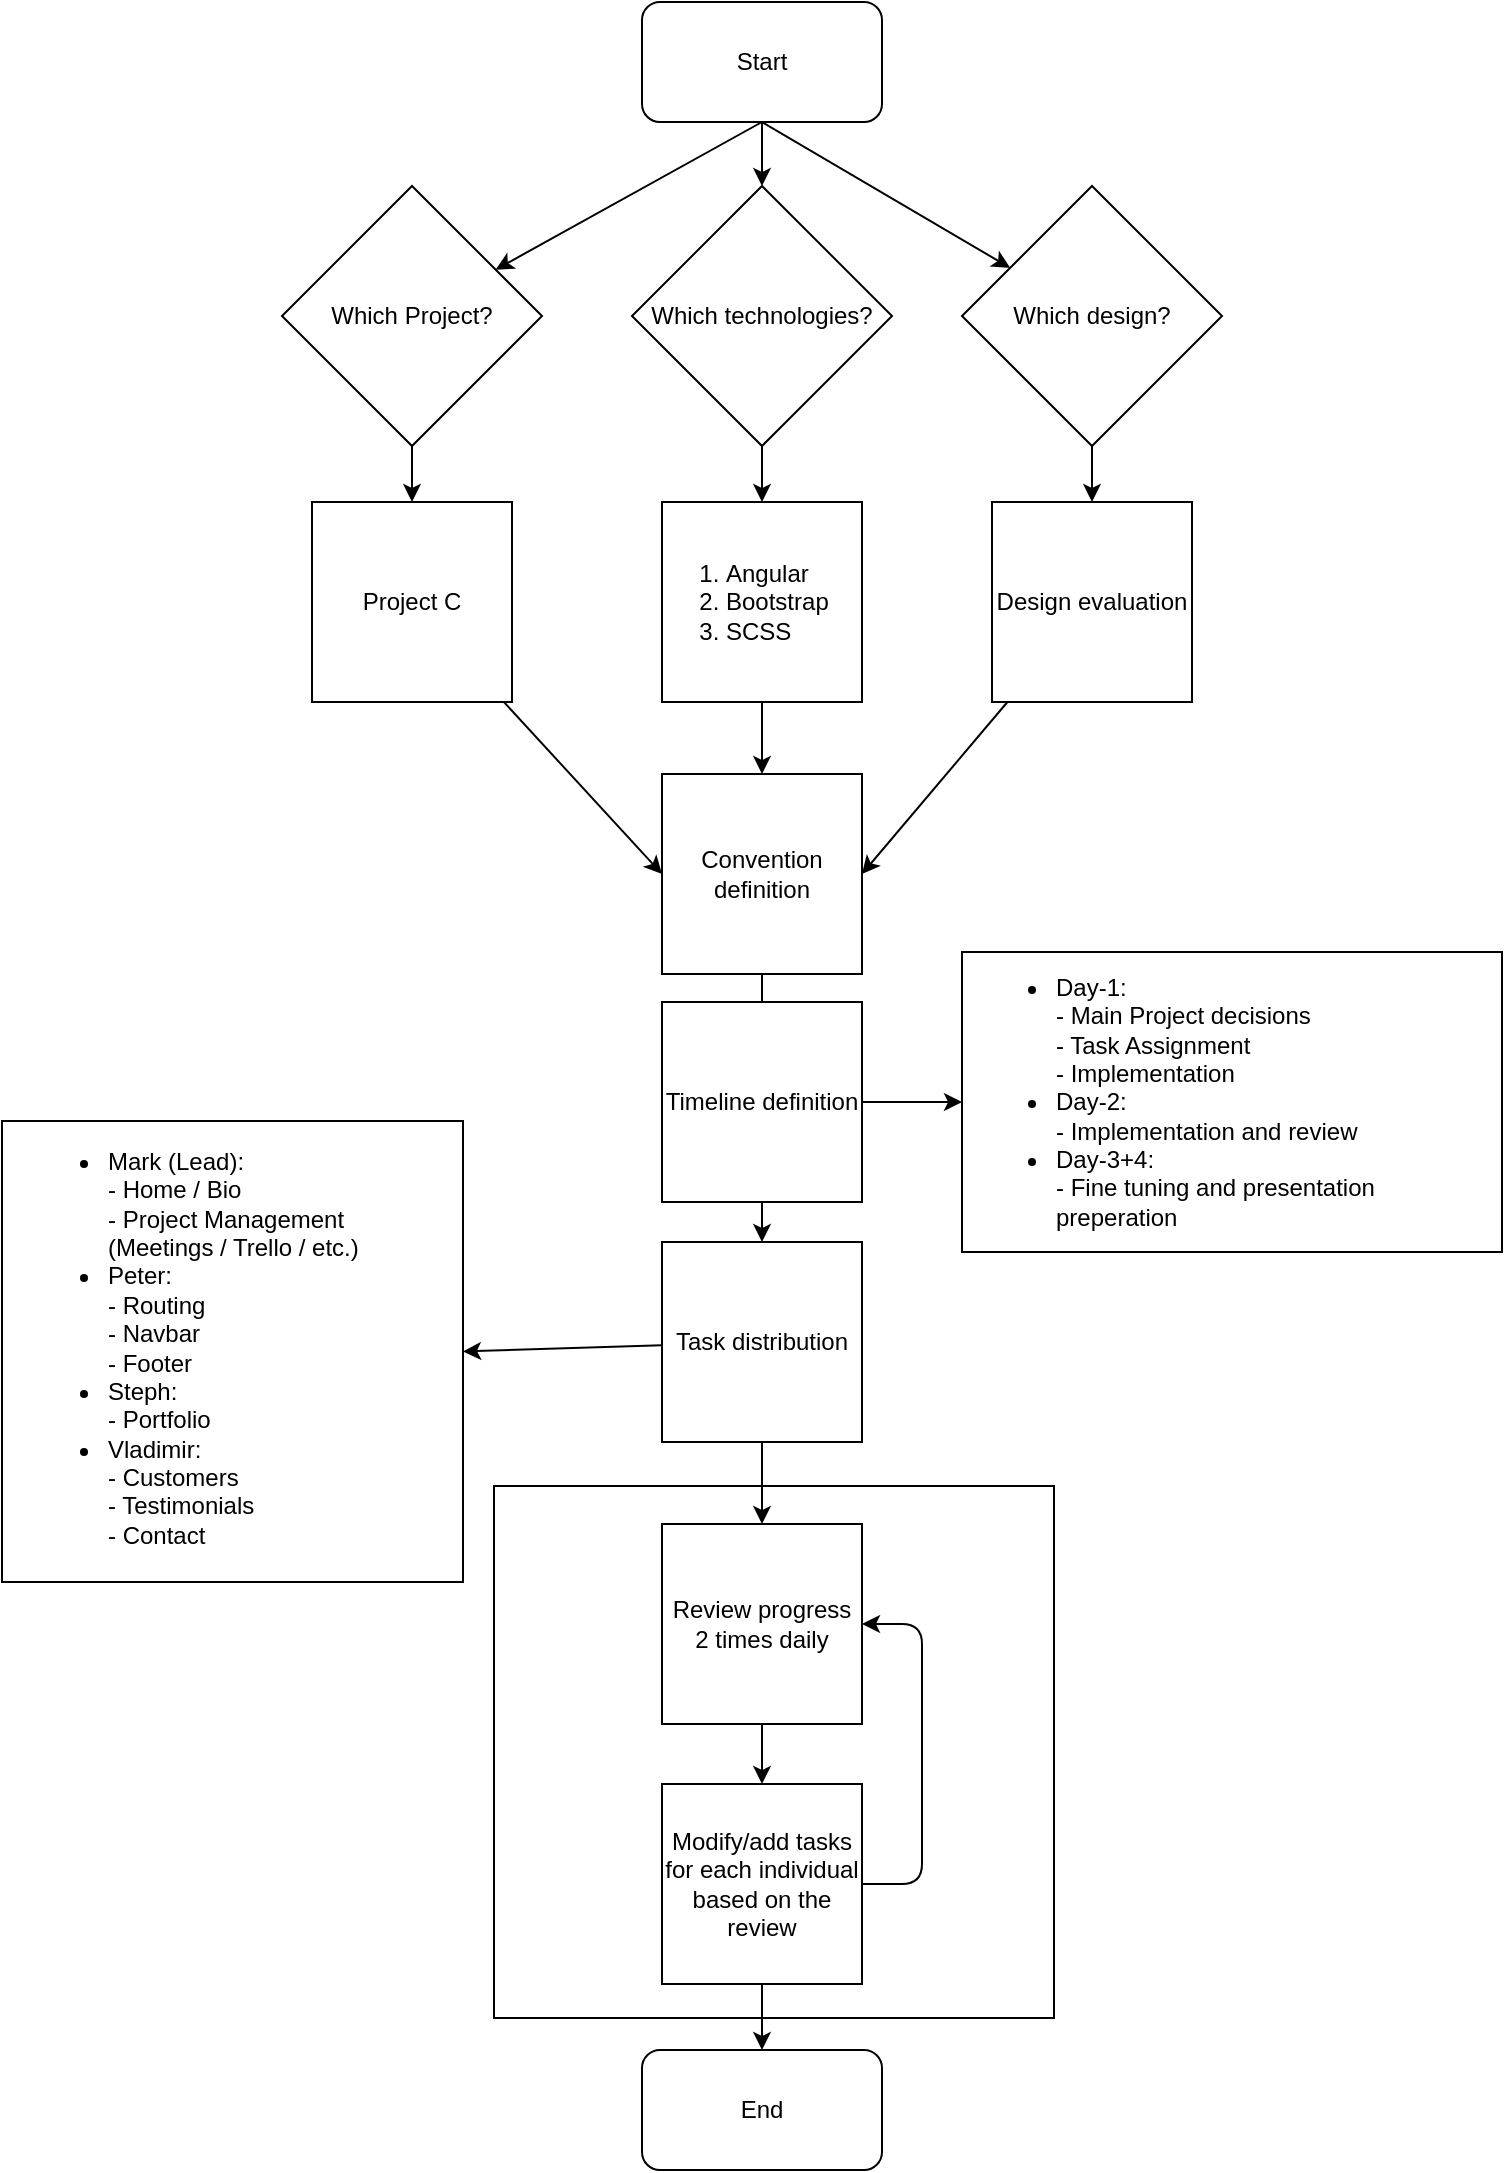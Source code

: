 <mxfile>
    <diagram id="D02AiOV8jgz7fL5ImA_2" name="Project-Flow">
        <mxGraphModel dx="981" dy="1350" grid="1" gridSize="10" guides="1" tooltips="1" connect="1" arrows="1" fold="1" page="1" pageScale="1" pageWidth="850" pageHeight="1100" math="0" shadow="0">
            <root>
                <mxCell id="0"/>
                <mxCell id="1" parent="0"/>
                <mxCell id="66" value="" style="rounded=0;whiteSpace=wrap;html=1;" parent="1" vertex="1">
                    <mxGeometry x="316" y="752" width="280" height="266" as="geometry"/>
                </mxCell>
                <mxCell id="47" style="edgeStyle=none;html=1;" parent="1" source="4" target="46" edge="1">
                    <mxGeometry relative="1" as="geometry"/>
                </mxCell>
                <mxCell id="4" value="Which technologies?" style="rhombus;whiteSpace=wrap;html=1;" parent="1" vertex="1">
                    <mxGeometry x="385" y="102" width="130" height="130" as="geometry"/>
                </mxCell>
                <mxCell id="45" style="edgeStyle=none;html=1;" parent="1" source="5" target="44" edge="1">
                    <mxGeometry relative="1" as="geometry"/>
                </mxCell>
                <mxCell id="5" value="Which Project?" style="rhombus;whiteSpace=wrap;html=1;" parent="1" vertex="1">
                    <mxGeometry x="210" y="102" width="130" height="130" as="geometry"/>
                </mxCell>
                <mxCell id="61" style="edgeStyle=none;html=1;" parent="1" edge="1">
                    <mxGeometry relative="1" as="geometry">
                        <mxPoint x="450" y="731" as="sourcePoint"/>
                        <mxPoint x="450" y="731" as="targetPoint"/>
                    </mxGeometry>
                </mxCell>
                <mxCell id="69" style="edgeStyle=none;html=1;entryX=0.5;entryY=0;entryDx=0;entryDy=0;" parent="1" target="59" edge="1">
                    <mxGeometry relative="1" as="geometry">
                        <mxPoint x="450" y="721" as="sourcePoint"/>
                    </mxGeometry>
                </mxCell>
                <mxCell id="94" style="edgeStyle=none;html=1;entryX=1;entryY=0.5;entryDx=0;entryDy=0;" parent="1" source="6" target="83" edge="1">
                    <mxGeometry relative="1" as="geometry"/>
                </mxCell>
                <mxCell id="6" value="Task distribution" style="whiteSpace=wrap;html=1;aspect=fixed;" parent="1" vertex="1">
                    <mxGeometry x="400" y="630" width="100" height="100" as="geometry"/>
                </mxCell>
                <mxCell id="10" value="Start" style="rounded=1;whiteSpace=wrap;html=1;" parent="1" vertex="1">
                    <mxGeometry x="390" y="10" width="120" height="60" as="geometry"/>
                </mxCell>
                <mxCell id="51" style="edgeStyle=none;html=1;entryX=1;entryY=0.5;entryDx=0;entryDy=0;" parent="1" source="12" target="32" edge="1">
                    <mxGeometry relative="1" as="geometry"/>
                </mxCell>
                <mxCell id="12" value="Design&amp;nbsp;evaluation" style="whiteSpace=wrap;html=1;aspect=fixed;" parent="1" vertex="1">
                    <mxGeometry x="565" y="260" width="100" height="100" as="geometry"/>
                </mxCell>
                <mxCell id="33" style="edgeStyle=none;html=1;exitX=0.5;exitY=1;exitDx=0;exitDy=0;entryX=0.5;entryY=0;entryDx=0;entryDy=0;" parent="1" source="31" target="12" edge="1">
                    <mxGeometry relative="1" as="geometry"/>
                </mxCell>
                <mxCell id="31" value="Which design?" style="rhombus;whiteSpace=wrap;html=1;" parent="1" vertex="1">
                    <mxGeometry x="550" y="102" width="130" height="130" as="geometry"/>
                </mxCell>
                <mxCell id="54" style="edgeStyle=none;html=1;" parent="1" source="32" target="6" edge="1">
                    <mxGeometry relative="1" as="geometry"/>
                </mxCell>
                <mxCell id="32" value="Convention definition" style="whiteSpace=wrap;html=1;aspect=fixed;" parent="1" vertex="1">
                    <mxGeometry x="400" y="396" width="100" height="100" as="geometry"/>
                </mxCell>
                <mxCell id="39" style="edgeStyle=none;html=1;exitX=0.5;exitY=1;exitDx=0;exitDy=0;entryX=0.5;entryY=0;entryDx=0;entryDy=0;" parent="1" source="10" target="4" edge="1">
                    <mxGeometry relative="1" as="geometry">
                        <mxPoint x="470" y="114" as="targetPoint"/>
                        <mxPoint x="450" y="-36" as="sourcePoint"/>
                    </mxGeometry>
                </mxCell>
                <mxCell id="41" style="edgeStyle=none;html=1;exitX=0.5;exitY=1;exitDx=0;exitDy=0;" parent="1" source="10" target="5" edge="1">
                    <mxGeometry relative="1" as="geometry">
                        <mxPoint x="350" y="80" as="sourcePoint"/>
                    </mxGeometry>
                </mxCell>
                <mxCell id="42" style="edgeStyle=none;html=1;exitX=0.5;exitY=1;exitDx=0;exitDy=0;" parent="1" source="10" target="31" edge="1">
                    <mxGeometry relative="1" as="geometry">
                        <mxPoint x="450" y="-36" as="sourcePoint"/>
                    </mxGeometry>
                </mxCell>
                <mxCell id="52" style="edgeStyle=none;html=1;entryX=0;entryY=0.5;entryDx=0;entryDy=0;" parent="1" source="44" target="32" edge="1">
                    <mxGeometry relative="1" as="geometry"/>
                </mxCell>
                <mxCell id="44" value="Project C" style="whiteSpace=wrap;html=1;aspect=fixed;" parent="1" vertex="1">
                    <mxGeometry x="225" y="260" width="100" height="100" as="geometry"/>
                </mxCell>
                <mxCell id="49" style="edgeStyle=none;html=1;entryX=0.5;entryY=0;entryDx=0;entryDy=0;" parent="1" source="46" target="32" edge="1">
                    <mxGeometry relative="1" as="geometry"/>
                </mxCell>
                <mxCell id="46" value="" style="whiteSpace=wrap;html=1;aspect=fixed;" parent="1" vertex="1">
                    <mxGeometry x="400" y="260" width="100" height="100" as="geometry"/>
                </mxCell>
                <mxCell id="48" value="&lt;ol&gt;&lt;li&gt;Angular&lt;/li&gt;&lt;li&gt;Bootstrap&lt;/li&gt;&lt;li&gt;SCSS&lt;/li&gt;&lt;/ol&gt;" style="text;strokeColor=none;fillColor=none;html=1;whiteSpace=wrap;verticalAlign=middle;overflow=hidden;" parent="1" vertex="1">
                    <mxGeometry x="390" y="270" width="100" height="80" as="geometry"/>
                </mxCell>
                <mxCell id="62" style="edgeStyle=none;html=1;entryX=0.5;entryY=0;entryDx=0;entryDy=0;" parent="1" source="59" target="60" edge="1">
                    <mxGeometry relative="1" as="geometry"/>
                </mxCell>
                <mxCell id="59" value="Review progress 2 times daily" style="whiteSpace=wrap;html=1;aspect=fixed;" parent="1" vertex="1">
                    <mxGeometry x="400" y="771" width="100" height="100" as="geometry"/>
                </mxCell>
                <mxCell id="70" style="edgeStyle=none;html=1;exitX=0.5;exitY=1;exitDx=0;exitDy=0;entryX=0.5;entryY=0;entryDx=0;entryDy=0;" parent="1" source="60" target="68" edge="1">
                    <mxGeometry relative="1" as="geometry">
                        <mxPoint x="450" y="1021" as="targetPoint"/>
                    </mxGeometry>
                </mxCell>
                <mxCell id="60" value="Modify/add tasks for each individual based on the review" style="whiteSpace=wrap;html=1;aspect=fixed;" parent="1" vertex="1">
                    <mxGeometry x="400" y="901" width="100" height="100" as="geometry"/>
                </mxCell>
                <mxCell id="95" style="edgeStyle=none;html=1;entryX=0;entryY=0.5;entryDx=0;entryDy=0;" parent="1" source="67" target="80" edge="1">
                    <mxGeometry relative="1" as="geometry"/>
                </mxCell>
                <mxCell id="67" value="Timeline definition" style="whiteSpace=wrap;html=1;aspect=fixed;" parent="1" vertex="1">
                    <mxGeometry x="400" y="510" width="100" height="100" as="geometry"/>
                </mxCell>
                <mxCell id="68" value="End" style="rounded=1;whiteSpace=wrap;html=1;" parent="1" vertex="1">
                    <mxGeometry x="390" y="1034" width="120" height="60" as="geometry"/>
                </mxCell>
                <mxCell id="80" value="" style="rounded=0;whiteSpace=wrap;html=1;" parent="1" vertex="1">
                    <mxGeometry x="550" y="485" width="270" height="150" as="geometry"/>
                </mxCell>
                <mxCell id="77" value="&lt;ul&gt;&lt;li&gt;Day-1:&lt;br&gt;- Main Project decisions&lt;br&gt;- Task Assignment&lt;br&gt;- Implementation&lt;/li&gt;&lt;li&gt;Day-2:&lt;br&gt;- Implementation and review&lt;/li&gt;&lt;li&gt;Day-3+4:&lt;br&gt;- Fine tuning and presentation preperation&lt;/li&gt;&lt;/ul&gt;" style="text;strokeColor=none;fillColor=none;html=1;whiteSpace=wrap;verticalAlign=middle;overflow=hidden;" parent="1" vertex="1">
                    <mxGeometry x="555" y="470" width="260" height="180" as="geometry"/>
                </mxCell>
                <mxCell id="83" value="" style="whiteSpace=wrap;html=1;aspect=fixed;" parent="1" vertex="1">
                    <mxGeometry x="70" y="569.5" width="230.5" height="230.5" as="geometry"/>
                </mxCell>
                <mxCell id="85" value="&lt;ul&gt;&lt;li&gt;Mark (Lead):&lt;br&gt;- Home / Bio&lt;br&gt;- Project Management (Meetings / Trello / etc.)&lt;/li&gt;&lt;li&gt;Peter:&lt;br&gt;- Routing&lt;br&gt;- Navbar&lt;br&gt;- Footer&lt;/li&gt;&lt;li&gt;Steph:&lt;br&gt;- Portfolio&lt;/li&gt;&lt;li&gt;Vladimir:&lt;br&gt;- Customers&lt;br&gt;- Testimonials&lt;br&gt;- Contact&lt;/li&gt;&lt;/ul&gt;" style="text;strokeColor=none;fillColor=none;html=1;whiteSpace=wrap;verticalAlign=middle;overflow=hidden;" parent="1" vertex="1">
                    <mxGeometry x="81" y="556.5" width="200" height="253.5" as="geometry"/>
                </mxCell>
                <mxCell id="93" value="" style="edgeStyle=elbowEdgeStyle;elbow=horizontal;endArrow=classic;html=1;entryX=1;entryY=0.5;entryDx=0;entryDy=0;exitX=1;exitY=0.5;exitDx=0;exitDy=0;" parent="1" source="60" target="59" edge="1">
                    <mxGeometry width="50" height="50" relative="1" as="geometry">
                        <mxPoint x="555" y="901" as="sourcePoint"/>
                        <mxPoint x="520" y="820" as="targetPoint"/>
                        <Array as="points">
                            <mxPoint x="530" y="930"/>
                            <mxPoint x="540" y="930"/>
                        </Array>
                    </mxGeometry>
                </mxCell>
            </root>
        </mxGraphModel>
    </diagram>
</mxfile>
